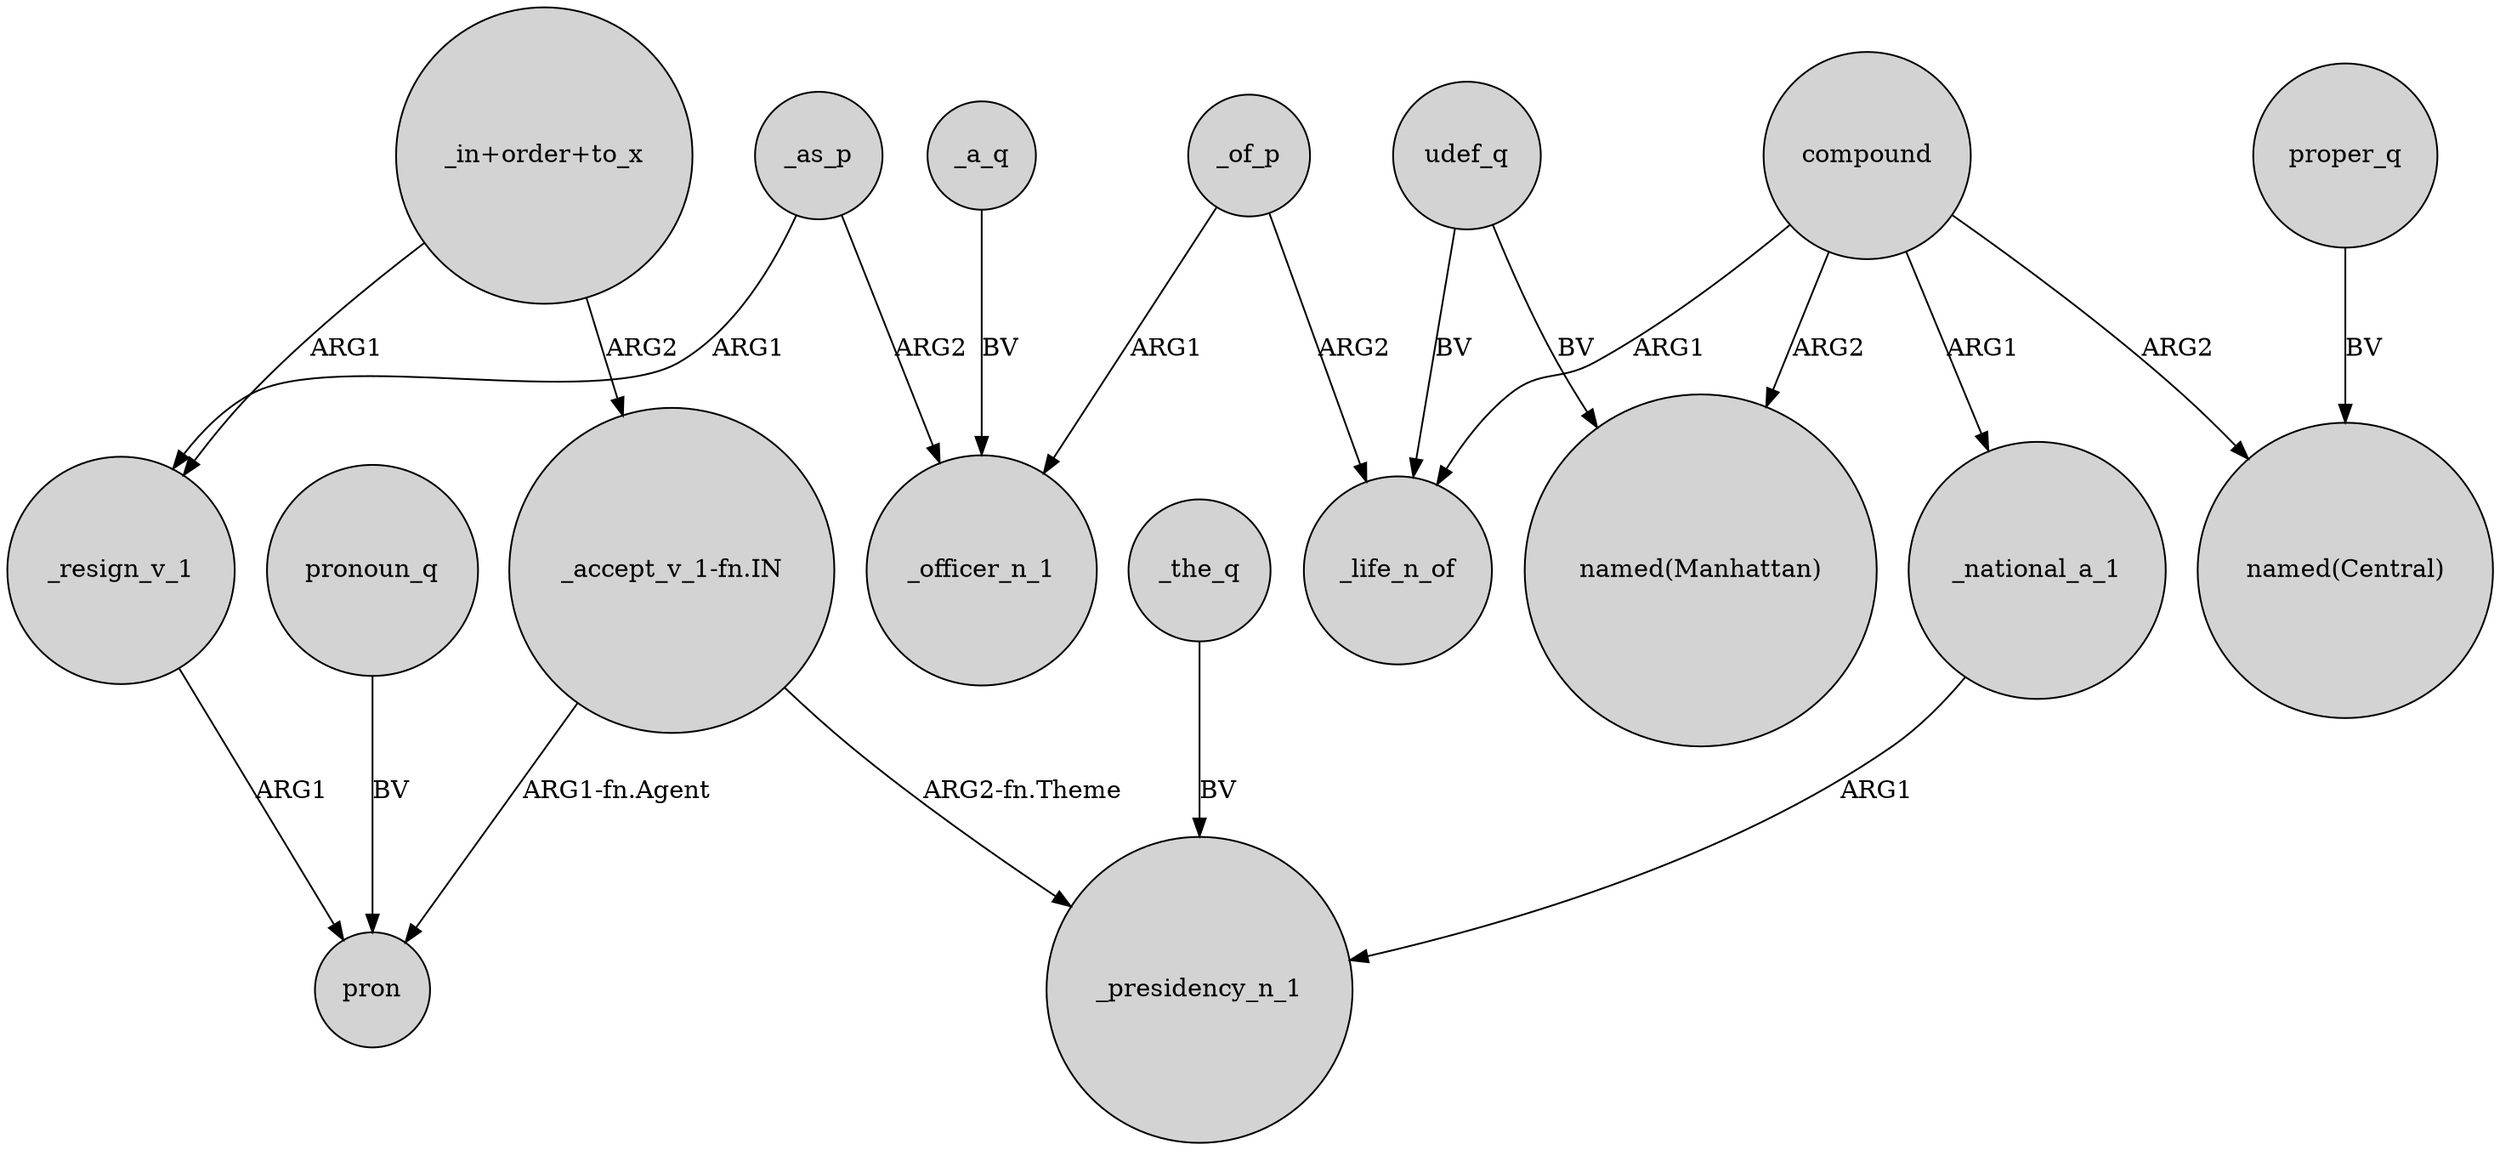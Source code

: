 digraph {
	node [shape=circle style=filled]
	_national_a_1 -> _presidency_n_1 [label=ARG1]
	"_in+order+to_x" -> _resign_v_1 [label=ARG1]
	compound -> _life_n_of [label=ARG1]
	_resign_v_1 -> pron [label=ARG1]
	"_in+order+to_x" -> "_accept_v_1-fn.IN" [label=ARG2]
	compound -> "named(Central)" [label=ARG2]
	udef_q -> _life_n_of [label=BV]
	_a_q -> _officer_n_1 [label=BV]
	"_accept_v_1-fn.IN" -> _presidency_n_1 [label="ARG2-fn.Theme"]
	_the_q -> _presidency_n_1 [label=BV]
	"_accept_v_1-fn.IN" -> pron [label="ARG1-fn.Agent"]
	_as_p -> _officer_n_1 [label=ARG2]
	compound -> "named(Manhattan)" [label=ARG2]
	compound -> _national_a_1 [label=ARG1]
	pronoun_q -> pron [label=BV]
	proper_q -> "named(Central)" [label=BV]
	_of_p -> _officer_n_1 [label=ARG1]
	udef_q -> "named(Manhattan)" [label=BV]
	_of_p -> _life_n_of [label=ARG2]
	_as_p -> _resign_v_1 [label=ARG1]
}

